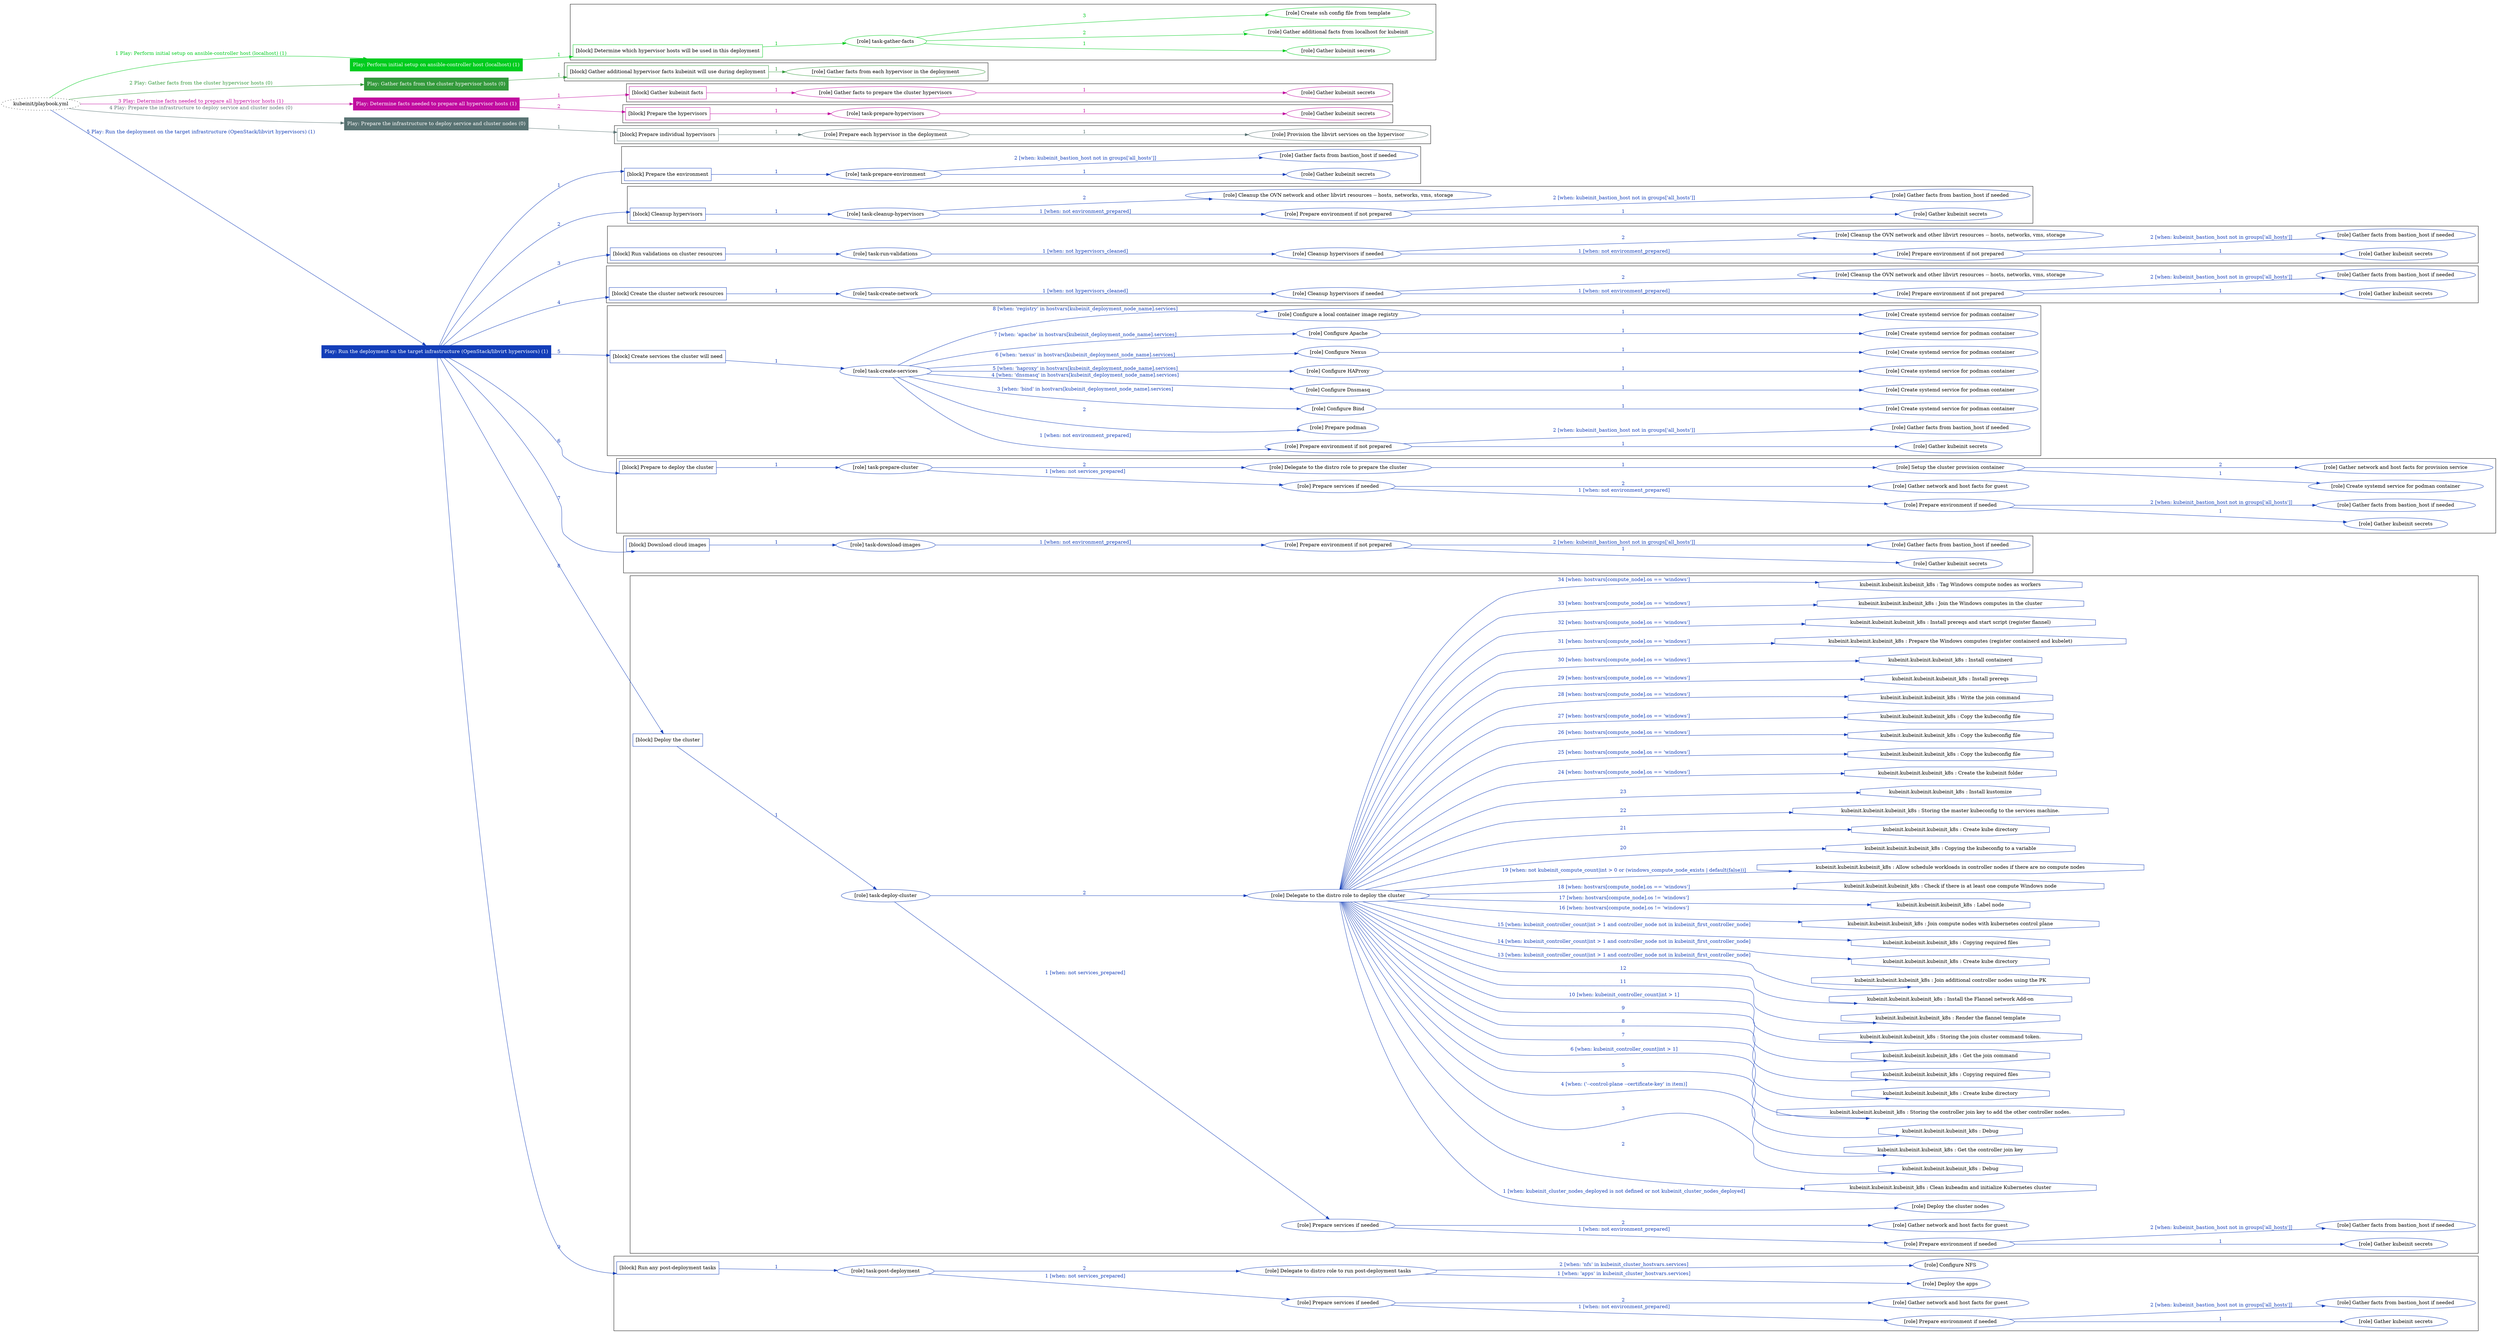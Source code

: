 digraph {
	graph [concentrate=true ordering=in rankdir=LR ratio=fill]
	edge [esep=5 sep=10]
	"kubeinit/playbook.yml" [URL="/home/runner/work/kubeinit/kubeinit/kubeinit/playbook.yml" id=playbook_73af780d style=dotted]
	"kubeinit/playbook.yml" -> play_9173fdd9 [label="1 Play: Perform initial setup on ansible-controller host (localhost) (1)" color="#00cc1e" fontcolor="#00cc1e" id=edge_play_9173fdd9 labeltooltip="1 Play: Perform initial setup on ansible-controller host (localhost) (1)" tooltip="1 Play: Perform initial setup on ansible-controller host (localhost) (1)"]
	subgraph "Play: Perform initial setup on ansible-controller host (localhost) (1)" {
		play_9173fdd9 [label="Play: Perform initial setup on ansible-controller host (localhost) (1)" URL="/home/runner/work/kubeinit/kubeinit/kubeinit/playbook.yml" color="#00cc1e" fontcolor="#ffffff" id=play_9173fdd9 shape=box style=filled tooltip=localhost]
		play_9173fdd9 -> block_3af7efd8 [label=1 color="#00cc1e" fontcolor="#00cc1e" id=edge_block_3af7efd8 labeltooltip=1 tooltip=1]
		subgraph cluster_block_3af7efd8 {
			block_3af7efd8 [label="[block] Determine which hypervisor hosts will be used in this deployment" URL="/home/runner/work/kubeinit/kubeinit/kubeinit/playbook.yml" color="#00cc1e" id=block_3af7efd8 labeltooltip="Determine which hypervisor hosts will be used in this deployment" shape=box tooltip="Determine which hypervisor hosts will be used in this deployment"]
			block_3af7efd8 -> role_fd89197e [label="1 " color="#00cc1e" fontcolor="#00cc1e" id=edge_role_fd89197e labeltooltip="1 " tooltip="1 "]
			subgraph "task-gather-facts" {
				role_fd89197e [label="[role] task-gather-facts" URL="/home/runner/work/kubeinit/kubeinit/kubeinit/playbook.yml" color="#00cc1e" id=role_fd89197e tooltip="task-gather-facts"]
				role_fd89197e -> role_3a166ee6 [label="1 " color="#00cc1e" fontcolor="#00cc1e" id=edge_role_3a166ee6 labeltooltip="1 " tooltip="1 "]
				subgraph "Gather kubeinit secrets" {
					role_3a166ee6 [label="[role] Gather kubeinit secrets" URL="/home/runner/.ansible/collections/ansible_collections/kubeinit/kubeinit/roles/kubeinit_prepare/tasks/build_hypervisors_group.yml" color="#00cc1e" id=role_3a166ee6 tooltip="Gather kubeinit secrets"]
				}
				role_fd89197e -> role_698a7927 [label="2 " color="#00cc1e" fontcolor="#00cc1e" id=edge_role_698a7927 labeltooltip="2 " tooltip="2 "]
				subgraph "Gather additional facts from localhost for kubeinit" {
					role_698a7927 [label="[role] Gather additional facts from localhost for kubeinit" URL="/home/runner/.ansible/collections/ansible_collections/kubeinit/kubeinit/roles/kubeinit_prepare/tasks/build_hypervisors_group.yml" color="#00cc1e" id=role_698a7927 tooltip="Gather additional facts from localhost for kubeinit"]
				}
				role_fd89197e -> role_9fd51025 [label="3 " color="#00cc1e" fontcolor="#00cc1e" id=edge_role_9fd51025 labeltooltip="3 " tooltip="3 "]
				subgraph "Create ssh config file from template" {
					role_9fd51025 [label="[role] Create ssh config file from template" URL="/home/runner/.ansible/collections/ansible_collections/kubeinit/kubeinit/roles/kubeinit_prepare/tasks/build_hypervisors_group.yml" color="#00cc1e" id=role_9fd51025 tooltip="Create ssh config file from template"]
				}
			}
		}
	}
	"kubeinit/playbook.yml" -> play_4c777ca1 [label="2 Play: Gather facts from the cluster hypervisor hosts (0)" color="#33993b" fontcolor="#33993b" id=edge_play_4c777ca1 labeltooltip="2 Play: Gather facts from the cluster hypervisor hosts (0)" tooltip="2 Play: Gather facts from the cluster hypervisor hosts (0)"]
	subgraph "Play: Gather facts from the cluster hypervisor hosts (0)" {
		play_4c777ca1 [label="Play: Gather facts from the cluster hypervisor hosts (0)" URL="/home/runner/work/kubeinit/kubeinit/kubeinit/playbook.yml" color="#33993b" fontcolor="#ffffff" id=play_4c777ca1 shape=box style=filled tooltip="Play: Gather facts from the cluster hypervisor hosts (0)"]
		play_4c777ca1 -> block_75c5b118 [label=1 color="#33993b" fontcolor="#33993b" id=edge_block_75c5b118 labeltooltip=1 tooltip=1]
		subgraph cluster_block_75c5b118 {
			block_75c5b118 [label="[block] Gather additional hypervisor facts kubeinit will use during deployment" URL="/home/runner/work/kubeinit/kubeinit/kubeinit/playbook.yml" color="#33993b" id=block_75c5b118 labeltooltip="Gather additional hypervisor facts kubeinit will use during deployment" shape=box tooltip="Gather additional hypervisor facts kubeinit will use during deployment"]
			block_75c5b118 -> role_5b4e9861 [label="1 " color="#33993b" fontcolor="#33993b" id=edge_role_5b4e9861 labeltooltip="1 " tooltip="1 "]
			subgraph "Gather facts from each hypervisor in the deployment" {
				role_5b4e9861 [label="[role] Gather facts from each hypervisor in the deployment" URL="/home/runner/work/kubeinit/kubeinit/kubeinit/playbook.yml" color="#33993b" id=role_5b4e9861 tooltip="Gather facts from each hypervisor in the deployment"]
			}
		}
	}
	"kubeinit/playbook.yml" -> play_b8f71215 [label="3 Play: Determine facts needed to prepare all hypervisor hosts (1)" color="#c10b9f" fontcolor="#c10b9f" id=edge_play_b8f71215 labeltooltip="3 Play: Determine facts needed to prepare all hypervisor hosts (1)" tooltip="3 Play: Determine facts needed to prepare all hypervisor hosts (1)"]
	subgraph "Play: Determine facts needed to prepare all hypervisor hosts (1)" {
		play_b8f71215 [label="Play: Determine facts needed to prepare all hypervisor hosts (1)" URL="/home/runner/work/kubeinit/kubeinit/kubeinit/playbook.yml" color="#c10b9f" fontcolor="#ffffff" id=play_b8f71215 shape=box style=filled tooltip=localhost]
		play_b8f71215 -> block_6fded270 [label=1 color="#c10b9f" fontcolor="#c10b9f" id=edge_block_6fded270 labeltooltip=1 tooltip=1]
		subgraph cluster_block_6fded270 {
			block_6fded270 [label="[block] Gather kubeinit facts" URL="/home/runner/work/kubeinit/kubeinit/kubeinit/playbook.yml" color="#c10b9f" id=block_6fded270 labeltooltip="Gather kubeinit facts" shape=box tooltip="Gather kubeinit facts"]
			block_6fded270 -> role_809a17c2 [label="1 " color="#c10b9f" fontcolor="#c10b9f" id=edge_role_809a17c2 labeltooltip="1 " tooltip="1 "]
			subgraph "Gather facts to prepare the cluster hypervisors" {
				role_809a17c2 [label="[role] Gather facts to prepare the cluster hypervisors" URL="/home/runner/work/kubeinit/kubeinit/kubeinit/playbook.yml" color="#c10b9f" id=role_809a17c2 tooltip="Gather facts to prepare the cluster hypervisors"]
				role_809a17c2 -> role_5c593a55 [label="1 " color="#c10b9f" fontcolor="#c10b9f" id=edge_role_5c593a55 labeltooltip="1 " tooltip="1 "]
				subgraph "Gather kubeinit secrets" {
					role_5c593a55 [label="[role] Gather kubeinit secrets" URL="/home/runner/.ansible/collections/ansible_collections/kubeinit/kubeinit/roles/kubeinit_prepare/tasks/gather_kubeinit_facts.yml" color="#c10b9f" id=role_5c593a55 tooltip="Gather kubeinit secrets"]
				}
			}
		}
		play_b8f71215 -> block_36a763a0 [label=2 color="#c10b9f" fontcolor="#c10b9f" id=edge_block_36a763a0 labeltooltip=2 tooltip=2]
		subgraph cluster_block_36a763a0 {
			block_36a763a0 [label="[block] Prepare the hypervisors" URL="/home/runner/work/kubeinit/kubeinit/kubeinit/playbook.yml" color="#c10b9f" id=block_36a763a0 labeltooltip="Prepare the hypervisors" shape=box tooltip="Prepare the hypervisors"]
			block_36a763a0 -> role_7ea01b04 [label="1 " color="#c10b9f" fontcolor="#c10b9f" id=edge_role_7ea01b04 labeltooltip="1 " tooltip="1 "]
			subgraph "task-prepare-hypervisors" {
				role_7ea01b04 [label="[role] task-prepare-hypervisors" URL="/home/runner/work/kubeinit/kubeinit/kubeinit/playbook.yml" color="#c10b9f" id=role_7ea01b04 tooltip="task-prepare-hypervisors"]
				role_7ea01b04 -> role_eeac0a55 [label="1 " color="#c10b9f" fontcolor="#c10b9f" id=edge_role_eeac0a55 labeltooltip="1 " tooltip="1 "]
				subgraph "Gather kubeinit secrets" {
					role_eeac0a55 [label="[role] Gather kubeinit secrets" URL="/home/runner/.ansible/collections/ansible_collections/kubeinit/kubeinit/roles/kubeinit_prepare/tasks/gather_kubeinit_facts.yml" color="#c10b9f" id=role_eeac0a55 tooltip="Gather kubeinit secrets"]
				}
			}
		}
	}
	"kubeinit/playbook.yml" -> play_07b32493 [label="4 Play: Prepare the infrastructure to deploy service and cluster nodes (0)" color="#597373" fontcolor="#597373" id=edge_play_07b32493 labeltooltip="4 Play: Prepare the infrastructure to deploy service and cluster nodes (0)" tooltip="4 Play: Prepare the infrastructure to deploy service and cluster nodes (0)"]
	subgraph "Play: Prepare the infrastructure to deploy service and cluster nodes (0)" {
		play_07b32493 [label="Play: Prepare the infrastructure to deploy service and cluster nodes (0)" URL="/home/runner/work/kubeinit/kubeinit/kubeinit/playbook.yml" color="#597373" fontcolor="#ffffff" id=play_07b32493 shape=box style=filled tooltip="Play: Prepare the infrastructure to deploy service and cluster nodes (0)"]
		play_07b32493 -> block_8739313d [label=1 color="#597373" fontcolor="#597373" id=edge_block_8739313d labeltooltip=1 tooltip=1]
		subgraph cluster_block_8739313d {
			block_8739313d [label="[block] Prepare individual hypervisors" URL="/home/runner/work/kubeinit/kubeinit/kubeinit/playbook.yml" color="#597373" id=block_8739313d labeltooltip="Prepare individual hypervisors" shape=box tooltip="Prepare individual hypervisors"]
			block_8739313d -> role_df7ec56e [label="1 " color="#597373" fontcolor="#597373" id=edge_role_df7ec56e labeltooltip="1 " tooltip="1 "]
			subgraph "Prepare each hypervisor in the deployment" {
				role_df7ec56e [label="[role] Prepare each hypervisor in the deployment" URL="/home/runner/work/kubeinit/kubeinit/kubeinit/playbook.yml" color="#597373" id=role_df7ec56e tooltip="Prepare each hypervisor in the deployment"]
				role_df7ec56e -> role_0c977d44 [label="1 " color="#597373" fontcolor="#597373" id=edge_role_0c977d44 labeltooltip="1 " tooltip="1 "]
				subgraph "Provision the libvirt services on the hypervisor" {
					role_0c977d44 [label="[role] Provision the libvirt services on the hypervisor" URL="/home/runner/.ansible/collections/ansible_collections/kubeinit/kubeinit/roles/kubeinit_prepare/tasks/prepare_hypervisor.yml" color="#597373" id=role_0c977d44 tooltip="Provision the libvirt services on the hypervisor"]
				}
			}
		}
	}
	"kubeinit/playbook.yml" -> play_f0e07532 [label="5 Play: Run the deployment on the target infrastructure (OpenStack/libvirt hypervisors) (1)" color="#133eb9" fontcolor="#133eb9" id=edge_play_f0e07532 labeltooltip="5 Play: Run the deployment on the target infrastructure (OpenStack/libvirt hypervisors) (1)" tooltip="5 Play: Run the deployment on the target infrastructure (OpenStack/libvirt hypervisors) (1)"]
	subgraph "Play: Run the deployment on the target infrastructure (OpenStack/libvirt hypervisors) (1)" {
		play_f0e07532 [label="Play: Run the deployment on the target infrastructure (OpenStack/libvirt hypervisors) (1)" URL="/home/runner/work/kubeinit/kubeinit/kubeinit/playbook.yml" color="#133eb9" fontcolor="#ffffff" id=play_f0e07532 shape=box style=filled tooltip=localhost]
		play_f0e07532 -> block_299e2637 [label=1 color="#133eb9" fontcolor="#133eb9" id=edge_block_299e2637 labeltooltip=1 tooltip=1]
		subgraph cluster_block_299e2637 {
			block_299e2637 [label="[block] Prepare the environment" URL="/home/runner/work/kubeinit/kubeinit/kubeinit/playbook.yml" color="#133eb9" id=block_299e2637 labeltooltip="Prepare the environment" shape=box tooltip="Prepare the environment"]
			block_299e2637 -> role_d9408f37 [label="1 " color="#133eb9" fontcolor="#133eb9" id=edge_role_d9408f37 labeltooltip="1 " tooltip="1 "]
			subgraph "task-prepare-environment" {
				role_d9408f37 [label="[role] task-prepare-environment" URL="/home/runner/work/kubeinit/kubeinit/kubeinit/playbook.yml" color="#133eb9" id=role_d9408f37 tooltip="task-prepare-environment"]
				role_d9408f37 -> role_42d0cc67 [label="1 " color="#133eb9" fontcolor="#133eb9" id=edge_role_42d0cc67 labeltooltip="1 " tooltip="1 "]
				subgraph "Gather kubeinit secrets" {
					role_42d0cc67 [label="[role] Gather kubeinit secrets" URL="/home/runner/.ansible/collections/ansible_collections/kubeinit/kubeinit/roles/kubeinit_prepare/tasks/gather_kubeinit_facts.yml" color="#133eb9" id=role_42d0cc67 tooltip="Gather kubeinit secrets"]
				}
				role_d9408f37 -> role_3c896556 [label="2 [when: kubeinit_bastion_host not in groups['all_hosts']]" color="#133eb9" fontcolor="#133eb9" id=edge_role_3c896556 labeltooltip="2 [when: kubeinit_bastion_host not in groups['all_hosts']]" tooltip="2 [when: kubeinit_bastion_host not in groups['all_hosts']]"]
				subgraph "Gather facts from bastion_host if needed" {
					role_3c896556 [label="[role] Gather facts from bastion_host if needed" URL="/home/runner/.ansible/collections/ansible_collections/kubeinit/kubeinit/roles/kubeinit_prepare/tasks/main.yml" color="#133eb9" id=role_3c896556 tooltip="Gather facts from bastion_host if needed"]
				}
			}
		}
		play_f0e07532 -> block_12c781c5 [label=2 color="#133eb9" fontcolor="#133eb9" id=edge_block_12c781c5 labeltooltip=2 tooltip=2]
		subgraph cluster_block_12c781c5 {
			block_12c781c5 [label="[block] Cleanup hypervisors" URL="/home/runner/work/kubeinit/kubeinit/kubeinit/playbook.yml" color="#133eb9" id=block_12c781c5 labeltooltip="Cleanup hypervisors" shape=box tooltip="Cleanup hypervisors"]
			block_12c781c5 -> role_987a7651 [label="1 " color="#133eb9" fontcolor="#133eb9" id=edge_role_987a7651 labeltooltip="1 " tooltip="1 "]
			subgraph "task-cleanup-hypervisors" {
				role_987a7651 [label="[role] task-cleanup-hypervisors" URL="/home/runner/work/kubeinit/kubeinit/kubeinit/playbook.yml" color="#133eb9" id=role_987a7651 tooltip="task-cleanup-hypervisors"]
				role_987a7651 -> role_947f3df3 [label="1 [when: not environment_prepared]" color="#133eb9" fontcolor="#133eb9" id=edge_role_947f3df3 labeltooltip="1 [when: not environment_prepared]" tooltip="1 [when: not environment_prepared]"]
				subgraph "Prepare environment if not prepared" {
					role_947f3df3 [label="[role] Prepare environment if not prepared" URL="/home/runner/.ansible/collections/ansible_collections/kubeinit/kubeinit/roles/kubeinit_libvirt/tasks/cleanup_hypervisors.yml" color="#133eb9" id=role_947f3df3 tooltip="Prepare environment if not prepared"]
					role_947f3df3 -> role_efb96dc1 [label="1 " color="#133eb9" fontcolor="#133eb9" id=edge_role_efb96dc1 labeltooltip="1 " tooltip="1 "]
					subgraph "Gather kubeinit secrets" {
						role_efb96dc1 [label="[role] Gather kubeinit secrets" URL="/home/runner/.ansible/collections/ansible_collections/kubeinit/kubeinit/roles/kubeinit_prepare/tasks/gather_kubeinit_facts.yml" color="#133eb9" id=role_efb96dc1 tooltip="Gather kubeinit secrets"]
					}
					role_947f3df3 -> role_a43c3ac9 [label="2 [when: kubeinit_bastion_host not in groups['all_hosts']]" color="#133eb9" fontcolor="#133eb9" id=edge_role_a43c3ac9 labeltooltip="2 [when: kubeinit_bastion_host not in groups['all_hosts']]" tooltip="2 [when: kubeinit_bastion_host not in groups['all_hosts']]"]
					subgraph "Gather facts from bastion_host if needed" {
						role_a43c3ac9 [label="[role] Gather facts from bastion_host if needed" URL="/home/runner/.ansible/collections/ansible_collections/kubeinit/kubeinit/roles/kubeinit_prepare/tasks/main.yml" color="#133eb9" id=role_a43c3ac9 tooltip="Gather facts from bastion_host if needed"]
					}
				}
				role_987a7651 -> role_346bd723 [label="2 " color="#133eb9" fontcolor="#133eb9" id=edge_role_346bd723 labeltooltip="2 " tooltip="2 "]
				subgraph "Cleanup the OVN network and other libvirt resources -- hosts, networks, vms, storage" {
					role_346bd723 [label="[role] Cleanup the OVN network and other libvirt resources -- hosts, networks, vms, storage" URL="/home/runner/.ansible/collections/ansible_collections/kubeinit/kubeinit/roles/kubeinit_libvirt/tasks/cleanup_hypervisors.yml" color="#133eb9" id=role_346bd723 tooltip="Cleanup the OVN network and other libvirt resources -- hosts, networks, vms, storage"]
				}
			}
		}
		play_f0e07532 -> block_cf60f668 [label=3 color="#133eb9" fontcolor="#133eb9" id=edge_block_cf60f668 labeltooltip=3 tooltip=3]
		subgraph cluster_block_cf60f668 {
			block_cf60f668 [label="[block] Run validations on cluster resources" URL="/home/runner/work/kubeinit/kubeinit/kubeinit/playbook.yml" color="#133eb9" id=block_cf60f668 labeltooltip="Run validations on cluster resources" shape=box tooltip="Run validations on cluster resources"]
			block_cf60f668 -> role_ec3216a1 [label="1 " color="#133eb9" fontcolor="#133eb9" id=edge_role_ec3216a1 labeltooltip="1 " tooltip="1 "]
			subgraph "task-run-validations" {
				role_ec3216a1 [label="[role] task-run-validations" URL="/home/runner/work/kubeinit/kubeinit/kubeinit/playbook.yml" color="#133eb9" id=role_ec3216a1 tooltip="task-run-validations"]
				role_ec3216a1 -> role_5aa9d937 [label="1 [when: not hypervisors_cleaned]" color="#133eb9" fontcolor="#133eb9" id=edge_role_5aa9d937 labeltooltip="1 [when: not hypervisors_cleaned]" tooltip="1 [when: not hypervisors_cleaned]"]
				subgraph "Cleanup hypervisors if needed" {
					role_5aa9d937 [label="[role] Cleanup hypervisors if needed" URL="/home/runner/.ansible/collections/ansible_collections/kubeinit/kubeinit/roles/kubeinit_validations/tasks/main.yml" color="#133eb9" id=role_5aa9d937 tooltip="Cleanup hypervisors if needed"]
					role_5aa9d937 -> role_ef9144e3 [label="1 [when: not environment_prepared]" color="#133eb9" fontcolor="#133eb9" id=edge_role_ef9144e3 labeltooltip="1 [when: not environment_prepared]" tooltip="1 [when: not environment_prepared]"]
					subgraph "Prepare environment if not prepared" {
						role_ef9144e3 [label="[role] Prepare environment if not prepared" URL="/home/runner/.ansible/collections/ansible_collections/kubeinit/kubeinit/roles/kubeinit_libvirt/tasks/cleanup_hypervisors.yml" color="#133eb9" id=role_ef9144e3 tooltip="Prepare environment if not prepared"]
						role_ef9144e3 -> role_d9f8ff02 [label="1 " color="#133eb9" fontcolor="#133eb9" id=edge_role_d9f8ff02 labeltooltip="1 " tooltip="1 "]
						subgraph "Gather kubeinit secrets" {
							role_d9f8ff02 [label="[role] Gather kubeinit secrets" URL="/home/runner/.ansible/collections/ansible_collections/kubeinit/kubeinit/roles/kubeinit_prepare/tasks/gather_kubeinit_facts.yml" color="#133eb9" id=role_d9f8ff02 tooltip="Gather kubeinit secrets"]
						}
						role_ef9144e3 -> role_8587c7a8 [label="2 [when: kubeinit_bastion_host not in groups['all_hosts']]" color="#133eb9" fontcolor="#133eb9" id=edge_role_8587c7a8 labeltooltip="2 [when: kubeinit_bastion_host not in groups['all_hosts']]" tooltip="2 [when: kubeinit_bastion_host not in groups['all_hosts']]"]
						subgraph "Gather facts from bastion_host if needed" {
							role_8587c7a8 [label="[role] Gather facts from bastion_host if needed" URL="/home/runner/.ansible/collections/ansible_collections/kubeinit/kubeinit/roles/kubeinit_prepare/tasks/main.yml" color="#133eb9" id=role_8587c7a8 tooltip="Gather facts from bastion_host if needed"]
						}
					}
					role_5aa9d937 -> role_510c650d [label="2 " color="#133eb9" fontcolor="#133eb9" id=edge_role_510c650d labeltooltip="2 " tooltip="2 "]
					subgraph "Cleanup the OVN network and other libvirt resources -- hosts, networks, vms, storage" {
						role_510c650d [label="[role] Cleanup the OVN network and other libvirt resources -- hosts, networks, vms, storage" URL="/home/runner/.ansible/collections/ansible_collections/kubeinit/kubeinit/roles/kubeinit_libvirt/tasks/cleanup_hypervisors.yml" color="#133eb9" id=role_510c650d tooltip="Cleanup the OVN network and other libvirt resources -- hosts, networks, vms, storage"]
					}
				}
			}
		}
		play_f0e07532 -> block_5f8e192c [label=4 color="#133eb9" fontcolor="#133eb9" id=edge_block_5f8e192c labeltooltip=4 tooltip=4]
		subgraph cluster_block_5f8e192c {
			block_5f8e192c [label="[block] Create the cluster network resources" URL="/home/runner/work/kubeinit/kubeinit/kubeinit/playbook.yml" color="#133eb9" id=block_5f8e192c labeltooltip="Create the cluster network resources" shape=box tooltip="Create the cluster network resources"]
			block_5f8e192c -> role_677fcccc [label="1 " color="#133eb9" fontcolor="#133eb9" id=edge_role_677fcccc labeltooltip="1 " tooltip="1 "]
			subgraph "task-create-network" {
				role_677fcccc [label="[role] task-create-network" URL="/home/runner/work/kubeinit/kubeinit/kubeinit/playbook.yml" color="#133eb9" id=role_677fcccc tooltip="task-create-network"]
				role_677fcccc -> role_8a1ef592 [label="1 [when: not hypervisors_cleaned]" color="#133eb9" fontcolor="#133eb9" id=edge_role_8a1ef592 labeltooltip="1 [when: not hypervisors_cleaned]" tooltip="1 [when: not hypervisors_cleaned]"]
				subgraph "Cleanup hypervisors if needed" {
					role_8a1ef592 [label="[role] Cleanup hypervisors if needed" URL="/home/runner/.ansible/collections/ansible_collections/kubeinit/kubeinit/roles/kubeinit_libvirt/tasks/create_network.yml" color="#133eb9" id=role_8a1ef592 tooltip="Cleanup hypervisors if needed"]
					role_8a1ef592 -> role_ac6cd105 [label="1 [when: not environment_prepared]" color="#133eb9" fontcolor="#133eb9" id=edge_role_ac6cd105 labeltooltip="1 [when: not environment_prepared]" tooltip="1 [when: not environment_prepared]"]
					subgraph "Prepare environment if not prepared" {
						role_ac6cd105 [label="[role] Prepare environment if not prepared" URL="/home/runner/.ansible/collections/ansible_collections/kubeinit/kubeinit/roles/kubeinit_libvirt/tasks/cleanup_hypervisors.yml" color="#133eb9" id=role_ac6cd105 tooltip="Prepare environment if not prepared"]
						role_ac6cd105 -> role_b6708ba9 [label="1 " color="#133eb9" fontcolor="#133eb9" id=edge_role_b6708ba9 labeltooltip="1 " tooltip="1 "]
						subgraph "Gather kubeinit secrets" {
							role_b6708ba9 [label="[role] Gather kubeinit secrets" URL="/home/runner/.ansible/collections/ansible_collections/kubeinit/kubeinit/roles/kubeinit_prepare/tasks/gather_kubeinit_facts.yml" color="#133eb9" id=role_b6708ba9 tooltip="Gather kubeinit secrets"]
						}
						role_ac6cd105 -> role_882a2cd1 [label="2 [when: kubeinit_bastion_host not in groups['all_hosts']]" color="#133eb9" fontcolor="#133eb9" id=edge_role_882a2cd1 labeltooltip="2 [when: kubeinit_bastion_host not in groups['all_hosts']]" tooltip="2 [when: kubeinit_bastion_host not in groups['all_hosts']]"]
						subgraph "Gather facts from bastion_host if needed" {
							role_882a2cd1 [label="[role] Gather facts from bastion_host if needed" URL="/home/runner/.ansible/collections/ansible_collections/kubeinit/kubeinit/roles/kubeinit_prepare/tasks/main.yml" color="#133eb9" id=role_882a2cd1 tooltip="Gather facts from bastion_host if needed"]
						}
					}
					role_8a1ef592 -> role_6a68b4e3 [label="2 " color="#133eb9" fontcolor="#133eb9" id=edge_role_6a68b4e3 labeltooltip="2 " tooltip="2 "]
					subgraph "Cleanup the OVN network and other libvirt resources -- hosts, networks, vms, storage" {
						role_6a68b4e3 [label="[role] Cleanup the OVN network and other libvirt resources -- hosts, networks, vms, storage" URL="/home/runner/.ansible/collections/ansible_collections/kubeinit/kubeinit/roles/kubeinit_libvirt/tasks/cleanup_hypervisors.yml" color="#133eb9" id=role_6a68b4e3 tooltip="Cleanup the OVN network and other libvirt resources -- hosts, networks, vms, storage"]
					}
				}
			}
		}
		play_f0e07532 -> block_d3236dee [label=5 color="#133eb9" fontcolor="#133eb9" id=edge_block_d3236dee labeltooltip=5 tooltip=5]
		subgraph cluster_block_d3236dee {
			block_d3236dee [label="[block] Create services the cluster will need" URL="/home/runner/work/kubeinit/kubeinit/kubeinit/playbook.yml" color="#133eb9" id=block_d3236dee labeltooltip="Create services the cluster will need" shape=box tooltip="Create services the cluster will need"]
			block_d3236dee -> role_d6b8155c [label="1 " color="#133eb9" fontcolor="#133eb9" id=edge_role_d6b8155c labeltooltip="1 " tooltip="1 "]
			subgraph "task-create-services" {
				role_d6b8155c [label="[role] task-create-services" URL="/home/runner/work/kubeinit/kubeinit/kubeinit/playbook.yml" color="#133eb9" id=role_d6b8155c tooltip="task-create-services"]
				role_d6b8155c -> role_95af9c56 [label="1 [when: not environment_prepared]" color="#133eb9" fontcolor="#133eb9" id=edge_role_95af9c56 labeltooltip="1 [when: not environment_prepared]" tooltip="1 [when: not environment_prepared]"]
				subgraph "Prepare environment if not prepared" {
					role_95af9c56 [label="[role] Prepare environment if not prepared" URL="/home/runner/.ansible/collections/ansible_collections/kubeinit/kubeinit/roles/kubeinit_services/tasks/main.yml" color="#133eb9" id=role_95af9c56 tooltip="Prepare environment if not prepared"]
					role_95af9c56 -> role_26d1338a [label="1 " color="#133eb9" fontcolor="#133eb9" id=edge_role_26d1338a labeltooltip="1 " tooltip="1 "]
					subgraph "Gather kubeinit secrets" {
						role_26d1338a [label="[role] Gather kubeinit secrets" URL="/home/runner/.ansible/collections/ansible_collections/kubeinit/kubeinit/roles/kubeinit_prepare/tasks/gather_kubeinit_facts.yml" color="#133eb9" id=role_26d1338a tooltip="Gather kubeinit secrets"]
					}
					role_95af9c56 -> role_390a721c [label="2 [when: kubeinit_bastion_host not in groups['all_hosts']]" color="#133eb9" fontcolor="#133eb9" id=edge_role_390a721c labeltooltip="2 [when: kubeinit_bastion_host not in groups['all_hosts']]" tooltip="2 [when: kubeinit_bastion_host not in groups['all_hosts']]"]
					subgraph "Gather facts from bastion_host if needed" {
						role_390a721c [label="[role] Gather facts from bastion_host if needed" URL="/home/runner/.ansible/collections/ansible_collections/kubeinit/kubeinit/roles/kubeinit_prepare/tasks/main.yml" color="#133eb9" id=role_390a721c tooltip="Gather facts from bastion_host if needed"]
					}
				}
				role_d6b8155c -> role_82c0a4f2 [label="2 " color="#133eb9" fontcolor="#133eb9" id=edge_role_82c0a4f2 labeltooltip="2 " tooltip="2 "]
				subgraph "Prepare podman" {
					role_82c0a4f2 [label="[role] Prepare podman" URL="/home/runner/.ansible/collections/ansible_collections/kubeinit/kubeinit/roles/kubeinit_services/tasks/00_create_service_pod.yml" color="#133eb9" id=role_82c0a4f2 tooltip="Prepare podman"]
				}
				role_d6b8155c -> role_460dbe3e [label="3 [when: 'bind' in hostvars[kubeinit_deployment_node_name].services]" color="#133eb9" fontcolor="#133eb9" id=edge_role_460dbe3e labeltooltip="3 [when: 'bind' in hostvars[kubeinit_deployment_node_name].services]" tooltip="3 [when: 'bind' in hostvars[kubeinit_deployment_node_name].services]"]
				subgraph "Configure Bind" {
					role_460dbe3e [label="[role] Configure Bind" URL="/home/runner/.ansible/collections/ansible_collections/kubeinit/kubeinit/roles/kubeinit_services/tasks/start_services_containers.yml" color="#133eb9" id=role_460dbe3e tooltip="Configure Bind"]
					role_460dbe3e -> role_bbe487c5 [label="1 " color="#133eb9" fontcolor="#133eb9" id=edge_role_bbe487c5 labeltooltip="1 " tooltip="1 "]
					subgraph "Create systemd service for podman container" {
						role_bbe487c5 [label="[role] Create systemd service for podman container" URL="/home/runner/.ansible/collections/ansible_collections/kubeinit/kubeinit/roles/kubeinit_bind/tasks/main.yml" color="#133eb9" id=role_bbe487c5 tooltip="Create systemd service for podman container"]
					}
				}
				role_d6b8155c -> role_fcd5e799 [label="4 [when: 'dnsmasq' in hostvars[kubeinit_deployment_node_name].services]" color="#133eb9" fontcolor="#133eb9" id=edge_role_fcd5e799 labeltooltip="4 [when: 'dnsmasq' in hostvars[kubeinit_deployment_node_name].services]" tooltip="4 [when: 'dnsmasq' in hostvars[kubeinit_deployment_node_name].services]"]
				subgraph "Configure Dnsmasq" {
					role_fcd5e799 [label="[role] Configure Dnsmasq" URL="/home/runner/.ansible/collections/ansible_collections/kubeinit/kubeinit/roles/kubeinit_services/tasks/start_services_containers.yml" color="#133eb9" id=role_fcd5e799 tooltip="Configure Dnsmasq"]
					role_fcd5e799 -> role_a2bc0a1c [label="1 " color="#133eb9" fontcolor="#133eb9" id=edge_role_a2bc0a1c labeltooltip="1 " tooltip="1 "]
					subgraph "Create systemd service for podman container" {
						role_a2bc0a1c [label="[role] Create systemd service for podman container" URL="/home/runner/.ansible/collections/ansible_collections/kubeinit/kubeinit/roles/kubeinit_dnsmasq/tasks/main.yml" color="#133eb9" id=role_a2bc0a1c tooltip="Create systemd service for podman container"]
					}
				}
				role_d6b8155c -> role_1033b652 [label="5 [when: 'haproxy' in hostvars[kubeinit_deployment_node_name].services]" color="#133eb9" fontcolor="#133eb9" id=edge_role_1033b652 labeltooltip="5 [when: 'haproxy' in hostvars[kubeinit_deployment_node_name].services]" tooltip="5 [when: 'haproxy' in hostvars[kubeinit_deployment_node_name].services]"]
				subgraph "Configure HAProxy" {
					role_1033b652 [label="[role] Configure HAProxy" URL="/home/runner/.ansible/collections/ansible_collections/kubeinit/kubeinit/roles/kubeinit_services/tasks/start_services_containers.yml" color="#133eb9" id=role_1033b652 tooltip="Configure HAProxy"]
					role_1033b652 -> role_6c15211b [label="1 " color="#133eb9" fontcolor="#133eb9" id=edge_role_6c15211b labeltooltip="1 " tooltip="1 "]
					subgraph "Create systemd service for podman container" {
						role_6c15211b [label="[role] Create systemd service for podman container" URL="/home/runner/.ansible/collections/ansible_collections/kubeinit/kubeinit/roles/kubeinit_haproxy/tasks/main.yml" color="#133eb9" id=role_6c15211b tooltip="Create systemd service for podman container"]
					}
				}
				role_d6b8155c -> role_aaff9b39 [label="6 [when: 'nexus' in hostvars[kubeinit_deployment_node_name].services]" color="#133eb9" fontcolor="#133eb9" id=edge_role_aaff9b39 labeltooltip="6 [when: 'nexus' in hostvars[kubeinit_deployment_node_name].services]" tooltip="6 [when: 'nexus' in hostvars[kubeinit_deployment_node_name].services]"]
				subgraph "Configure Nexus" {
					role_aaff9b39 [label="[role] Configure Nexus" URL="/home/runner/.ansible/collections/ansible_collections/kubeinit/kubeinit/roles/kubeinit_services/tasks/start_services_containers.yml" color="#133eb9" id=role_aaff9b39 tooltip="Configure Nexus"]
					role_aaff9b39 -> role_71063a9d [label="1 " color="#133eb9" fontcolor="#133eb9" id=edge_role_71063a9d labeltooltip="1 " tooltip="1 "]
					subgraph "Create systemd service for podman container" {
						role_71063a9d [label="[role] Create systemd service for podman container" URL="/home/runner/.ansible/collections/ansible_collections/kubeinit/kubeinit/roles/kubeinit_nexus/tasks/main.yml" color="#133eb9" id=role_71063a9d tooltip="Create systemd service for podman container"]
					}
				}
				role_d6b8155c -> role_b8c29944 [label="7 [when: 'apache' in hostvars[kubeinit_deployment_node_name].services]" color="#133eb9" fontcolor="#133eb9" id=edge_role_b8c29944 labeltooltip="7 [when: 'apache' in hostvars[kubeinit_deployment_node_name].services]" tooltip="7 [when: 'apache' in hostvars[kubeinit_deployment_node_name].services]"]
				subgraph "Configure Apache" {
					role_b8c29944 [label="[role] Configure Apache" URL="/home/runner/.ansible/collections/ansible_collections/kubeinit/kubeinit/roles/kubeinit_services/tasks/start_services_containers.yml" color="#133eb9" id=role_b8c29944 tooltip="Configure Apache"]
					role_b8c29944 -> role_f0e59e79 [label="1 " color="#133eb9" fontcolor="#133eb9" id=edge_role_f0e59e79 labeltooltip="1 " tooltip="1 "]
					subgraph "Create systemd service for podman container" {
						role_f0e59e79 [label="[role] Create systemd service for podman container" URL="/home/runner/.ansible/collections/ansible_collections/kubeinit/kubeinit/roles/kubeinit_apache/tasks/main.yml" color="#133eb9" id=role_f0e59e79 tooltip="Create systemd service for podman container"]
					}
				}
				role_d6b8155c -> role_67da2f3b [label="8 [when: 'registry' in hostvars[kubeinit_deployment_node_name].services]" color="#133eb9" fontcolor="#133eb9" id=edge_role_67da2f3b labeltooltip="8 [when: 'registry' in hostvars[kubeinit_deployment_node_name].services]" tooltip="8 [when: 'registry' in hostvars[kubeinit_deployment_node_name].services]"]
				subgraph "Configure a local container image registry" {
					role_67da2f3b [label="[role] Configure a local container image registry" URL="/home/runner/.ansible/collections/ansible_collections/kubeinit/kubeinit/roles/kubeinit_services/tasks/start_services_containers.yml" color="#133eb9" id=role_67da2f3b tooltip="Configure a local container image registry"]
					role_67da2f3b -> role_474411f1 [label="1 " color="#133eb9" fontcolor="#133eb9" id=edge_role_474411f1 labeltooltip="1 " tooltip="1 "]
					subgraph "Create systemd service for podman container" {
						role_474411f1 [label="[role] Create systemd service for podman container" URL="/home/runner/.ansible/collections/ansible_collections/kubeinit/kubeinit/roles/kubeinit_registry/tasks/main.yml" color="#133eb9" id=role_474411f1 tooltip="Create systemd service for podman container"]
					}
				}
			}
		}
		play_f0e07532 -> block_320a4fe0 [label=6 color="#133eb9" fontcolor="#133eb9" id=edge_block_320a4fe0 labeltooltip=6 tooltip=6]
		subgraph cluster_block_320a4fe0 {
			block_320a4fe0 [label="[block] Prepare to deploy the cluster" URL="/home/runner/work/kubeinit/kubeinit/kubeinit/playbook.yml" color="#133eb9" id=block_320a4fe0 labeltooltip="Prepare to deploy the cluster" shape=box tooltip="Prepare to deploy the cluster"]
			block_320a4fe0 -> role_d90cde2a [label="1 " color="#133eb9" fontcolor="#133eb9" id=edge_role_d90cde2a labeltooltip="1 " tooltip="1 "]
			subgraph "task-prepare-cluster" {
				role_d90cde2a [label="[role] task-prepare-cluster" URL="/home/runner/work/kubeinit/kubeinit/kubeinit/playbook.yml" color="#133eb9" id=role_d90cde2a tooltip="task-prepare-cluster"]
				role_d90cde2a -> role_be01c58d [label="1 [when: not services_prepared]" color="#133eb9" fontcolor="#133eb9" id=edge_role_be01c58d labeltooltip="1 [when: not services_prepared]" tooltip="1 [when: not services_prepared]"]
				subgraph "Prepare services if needed" {
					role_be01c58d [label="[role] Prepare services if needed" URL="/home/runner/.ansible/collections/ansible_collections/kubeinit/kubeinit/roles/kubeinit_prepare/tasks/prepare_cluster.yml" color="#133eb9" id=role_be01c58d tooltip="Prepare services if needed"]
					role_be01c58d -> role_dda8b04d [label="1 [when: not environment_prepared]" color="#133eb9" fontcolor="#133eb9" id=edge_role_dda8b04d labeltooltip="1 [when: not environment_prepared]" tooltip="1 [when: not environment_prepared]"]
					subgraph "Prepare environment if needed" {
						role_dda8b04d [label="[role] Prepare environment if needed" URL="/home/runner/.ansible/collections/ansible_collections/kubeinit/kubeinit/roles/kubeinit_services/tasks/prepare_services.yml" color="#133eb9" id=role_dda8b04d tooltip="Prepare environment if needed"]
						role_dda8b04d -> role_57c0e8d2 [label="1 " color="#133eb9" fontcolor="#133eb9" id=edge_role_57c0e8d2 labeltooltip="1 " tooltip="1 "]
						subgraph "Gather kubeinit secrets" {
							role_57c0e8d2 [label="[role] Gather kubeinit secrets" URL="/home/runner/.ansible/collections/ansible_collections/kubeinit/kubeinit/roles/kubeinit_prepare/tasks/gather_kubeinit_facts.yml" color="#133eb9" id=role_57c0e8d2 tooltip="Gather kubeinit secrets"]
						}
						role_dda8b04d -> role_148bbd3e [label="2 [when: kubeinit_bastion_host not in groups['all_hosts']]" color="#133eb9" fontcolor="#133eb9" id=edge_role_148bbd3e labeltooltip="2 [when: kubeinit_bastion_host not in groups['all_hosts']]" tooltip="2 [when: kubeinit_bastion_host not in groups['all_hosts']]"]
						subgraph "Gather facts from bastion_host if needed" {
							role_148bbd3e [label="[role] Gather facts from bastion_host if needed" URL="/home/runner/.ansible/collections/ansible_collections/kubeinit/kubeinit/roles/kubeinit_prepare/tasks/main.yml" color="#133eb9" id=role_148bbd3e tooltip="Gather facts from bastion_host if needed"]
						}
					}
					role_be01c58d -> role_3d80096a [label="2 " color="#133eb9" fontcolor="#133eb9" id=edge_role_3d80096a labeltooltip="2 " tooltip="2 "]
					subgraph "Gather network and host facts for guest" {
						role_3d80096a [label="[role] Gather network and host facts for guest" URL="/home/runner/.ansible/collections/ansible_collections/kubeinit/kubeinit/roles/kubeinit_services/tasks/prepare_services.yml" color="#133eb9" id=role_3d80096a tooltip="Gather network and host facts for guest"]
					}
				}
				role_d90cde2a -> role_f7c7ac1f [label="2 " color="#133eb9" fontcolor="#133eb9" id=edge_role_f7c7ac1f labeltooltip="2 " tooltip="2 "]
				subgraph "Delegate to the distro role to prepare the cluster" {
					role_f7c7ac1f [label="[role] Delegate to the distro role to prepare the cluster" URL="/home/runner/.ansible/collections/ansible_collections/kubeinit/kubeinit/roles/kubeinit_prepare/tasks/prepare_cluster.yml" color="#133eb9" id=role_f7c7ac1f tooltip="Delegate to the distro role to prepare the cluster"]
					role_f7c7ac1f -> role_0da06e61 [label="1 " color="#133eb9" fontcolor="#133eb9" id=edge_role_0da06e61 labeltooltip="1 " tooltip="1 "]
					subgraph "Setup the cluster provision container" {
						role_0da06e61 [label="[role] Setup the cluster provision container" URL="/home/runner/.ansible/collections/ansible_collections/kubeinit/kubeinit/roles/kubeinit_k8s/tasks/prepare_cluster.yml" color="#133eb9" id=role_0da06e61 tooltip="Setup the cluster provision container"]
						role_0da06e61 -> role_1d776c59 [label="1 " color="#133eb9" fontcolor="#133eb9" id=edge_role_1d776c59 labeltooltip="1 " tooltip="1 "]
						subgraph "Create systemd service for podman container" {
							role_1d776c59 [label="[role] Create systemd service for podman container" URL="/home/runner/.ansible/collections/ansible_collections/kubeinit/kubeinit/roles/kubeinit_services/tasks/create_provision_container.yml" color="#133eb9" id=role_1d776c59 tooltip="Create systemd service for podman container"]
						}
						role_0da06e61 -> role_bf9f828a [label="2 " color="#133eb9" fontcolor="#133eb9" id=edge_role_bf9f828a labeltooltip="2 " tooltip="2 "]
						subgraph "Gather network and host facts for provision service" {
							role_bf9f828a [label="[role] Gather network and host facts for provision service" URL="/home/runner/.ansible/collections/ansible_collections/kubeinit/kubeinit/roles/kubeinit_services/tasks/create_provision_container.yml" color="#133eb9" id=role_bf9f828a tooltip="Gather network and host facts for provision service"]
						}
					}
				}
			}
		}
		play_f0e07532 -> block_7b20902d [label=7 color="#133eb9" fontcolor="#133eb9" id=edge_block_7b20902d labeltooltip=7 tooltip=7]
		subgraph cluster_block_7b20902d {
			block_7b20902d [label="[block] Download cloud images" URL="/home/runner/work/kubeinit/kubeinit/kubeinit/playbook.yml" color="#133eb9" id=block_7b20902d labeltooltip="Download cloud images" shape=box tooltip="Download cloud images"]
			block_7b20902d -> role_b29901e2 [label="1 " color="#133eb9" fontcolor="#133eb9" id=edge_role_b29901e2 labeltooltip="1 " tooltip="1 "]
			subgraph "task-download-images" {
				role_b29901e2 [label="[role] task-download-images" URL="/home/runner/work/kubeinit/kubeinit/kubeinit/playbook.yml" color="#133eb9" id=role_b29901e2 tooltip="task-download-images"]
				role_b29901e2 -> role_3072b2a4 [label="1 [when: not environment_prepared]" color="#133eb9" fontcolor="#133eb9" id=edge_role_3072b2a4 labeltooltip="1 [when: not environment_prepared]" tooltip="1 [when: not environment_prepared]"]
				subgraph "Prepare environment if not prepared" {
					role_3072b2a4 [label="[role] Prepare environment if not prepared" URL="/home/runner/.ansible/collections/ansible_collections/kubeinit/kubeinit/roles/kubeinit_libvirt/tasks/download_cloud_images.yml" color="#133eb9" id=role_3072b2a4 tooltip="Prepare environment if not prepared"]
					role_3072b2a4 -> role_5b0e792f [label="1 " color="#133eb9" fontcolor="#133eb9" id=edge_role_5b0e792f labeltooltip="1 " tooltip="1 "]
					subgraph "Gather kubeinit secrets" {
						role_5b0e792f [label="[role] Gather kubeinit secrets" URL="/home/runner/.ansible/collections/ansible_collections/kubeinit/kubeinit/roles/kubeinit_prepare/tasks/gather_kubeinit_facts.yml" color="#133eb9" id=role_5b0e792f tooltip="Gather kubeinit secrets"]
					}
					role_3072b2a4 -> role_f82bd723 [label="2 [when: kubeinit_bastion_host not in groups['all_hosts']]" color="#133eb9" fontcolor="#133eb9" id=edge_role_f82bd723 labeltooltip="2 [when: kubeinit_bastion_host not in groups['all_hosts']]" tooltip="2 [when: kubeinit_bastion_host not in groups['all_hosts']]"]
					subgraph "Gather facts from bastion_host if needed" {
						role_f82bd723 [label="[role] Gather facts from bastion_host if needed" URL="/home/runner/.ansible/collections/ansible_collections/kubeinit/kubeinit/roles/kubeinit_prepare/tasks/main.yml" color="#133eb9" id=role_f82bd723 tooltip="Gather facts from bastion_host if needed"]
					}
				}
			}
		}
		play_f0e07532 -> block_3cd237fc [label=8 color="#133eb9" fontcolor="#133eb9" id=edge_block_3cd237fc labeltooltip=8 tooltip=8]
		subgraph cluster_block_3cd237fc {
			block_3cd237fc [label="[block] Deploy the cluster" URL="/home/runner/work/kubeinit/kubeinit/kubeinit/playbook.yml" color="#133eb9" id=block_3cd237fc labeltooltip="Deploy the cluster" shape=box tooltip="Deploy the cluster"]
			block_3cd237fc -> role_5549c03f [label="1 " color="#133eb9" fontcolor="#133eb9" id=edge_role_5549c03f labeltooltip="1 " tooltip="1 "]
			subgraph "task-deploy-cluster" {
				role_5549c03f [label="[role] task-deploy-cluster" URL="/home/runner/work/kubeinit/kubeinit/kubeinit/playbook.yml" color="#133eb9" id=role_5549c03f tooltip="task-deploy-cluster"]
				role_5549c03f -> role_38ddd144 [label="1 [when: not services_prepared]" color="#133eb9" fontcolor="#133eb9" id=edge_role_38ddd144 labeltooltip="1 [when: not services_prepared]" tooltip="1 [when: not services_prepared]"]
				subgraph "Prepare services if needed" {
					role_38ddd144 [label="[role] Prepare services if needed" URL="/home/runner/.ansible/collections/ansible_collections/kubeinit/kubeinit/roles/kubeinit_prepare/tasks/deploy_cluster.yml" color="#133eb9" id=role_38ddd144 tooltip="Prepare services if needed"]
					role_38ddd144 -> role_efd9a621 [label="1 [when: not environment_prepared]" color="#133eb9" fontcolor="#133eb9" id=edge_role_efd9a621 labeltooltip="1 [when: not environment_prepared]" tooltip="1 [when: not environment_prepared]"]
					subgraph "Prepare environment if needed" {
						role_efd9a621 [label="[role] Prepare environment if needed" URL="/home/runner/.ansible/collections/ansible_collections/kubeinit/kubeinit/roles/kubeinit_services/tasks/prepare_services.yml" color="#133eb9" id=role_efd9a621 tooltip="Prepare environment if needed"]
						role_efd9a621 -> role_a92bd433 [label="1 " color="#133eb9" fontcolor="#133eb9" id=edge_role_a92bd433 labeltooltip="1 " tooltip="1 "]
						subgraph "Gather kubeinit secrets" {
							role_a92bd433 [label="[role] Gather kubeinit secrets" URL="/home/runner/.ansible/collections/ansible_collections/kubeinit/kubeinit/roles/kubeinit_prepare/tasks/gather_kubeinit_facts.yml" color="#133eb9" id=role_a92bd433 tooltip="Gather kubeinit secrets"]
						}
						role_efd9a621 -> role_9ee7214b [label="2 [when: kubeinit_bastion_host not in groups['all_hosts']]" color="#133eb9" fontcolor="#133eb9" id=edge_role_9ee7214b labeltooltip="2 [when: kubeinit_bastion_host not in groups['all_hosts']]" tooltip="2 [when: kubeinit_bastion_host not in groups['all_hosts']]"]
						subgraph "Gather facts from bastion_host if needed" {
							role_9ee7214b [label="[role] Gather facts from bastion_host if needed" URL="/home/runner/.ansible/collections/ansible_collections/kubeinit/kubeinit/roles/kubeinit_prepare/tasks/main.yml" color="#133eb9" id=role_9ee7214b tooltip="Gather facts from bastion_host if needed"]
						}
					}
					role_38ddd144 -> role_75b01a0d [label="2 " color="#133eb9" fontcolor="#133eb9" id=edge_role_75b01a0d labeltooltip="2 " tooltip="2 "]
					subgraph "Gather network and host facts for guest" {
						role_75b01a0d [label="[role] Gather network and host facts for guest" URL="/home/runner/.ansible/collections/ansible_collections/kubeinit/kubeinit/roles/kubeinit_services/tasks/prepare_services.yml" color="#133eb9" id=role_75b01a0d tooltip="Gather network and host facts for guest"]
					}
				}
				role_5549c03f -> role_6f512a44 [label="2 " color="#133eb9" fontcolor="#133eb9" id=edge_role_6f512a44 labeltooltip="2 " tooltip="2 "]
				subgraph "Delegate to the distro role to deploy the cluster" {
					role_6f512a44 [label="[role] Delegate to the distro role to deploy the cluster" URL="/home/runner/.ansible/collections/ansible_collections/kubeinit/kubeinit/roles/kubeinit_prepare/tasks/deploy_cluster.yml" color="#133eb9" id=role_6f512a44 tooltip="Delegate to the distro role to deploy the cluster"]
					role_6f512a44 -> role_549fa6bf [label="1 [when: kubeinit_cluster_nodes_deployed is not defined or not kubeinit_cluster_nodes_deployed]" color="#133eb9" fontcolor="#133eb9" id=edge_role_549fa6bf labeltooltip="1 [when: kubeinit_cluster_nodes_deployed is not defined or not kubeinit_cluster_nodes_deployed]" tooltip="1 [when: kubeinit_cluster_nodes_deployed is not defined or not kubeinit_cluster_nodes_deployed]"]
					subgraph "Deploy the cluster nodes" {
						role_549fa6bf [label="[role] Deploy the cluster nodes" URL="/home/runner/.ansible/collections/ansible_collections/kubeinit/kubeinit/roles/kubeinit_k8s/tasks/main.yml" color="#133eb9" id=role_549fa6bf tooltip="Deploy the cluster nodes"]
					}
					task_c36d3ecc [label="kubeinit.kubeinit.kubeinit_k8s : Clean kubeadm and initialize Kubernetes cluster" URL="/home/runner/.ansible/collections/ansible_collections/kubeinit/kubeinit/roles/kubeinit_k8s/tasks/main.yml" color="#133eb9" id=task_c36d3ecc shape=octagon tooltip="kubeinit.kubeinit.kubeinit_k8s : Clean kubeadm and initialize Kubernetes cluster"]
					role_6f512a44 -> task_c36d3ecc [label="2 " color="#133eb9" fontcolor="#133eb9" id=edge_task_c36d3ecc labeltooltip="2 " tooltip="2 "]
					task_cf338fcf [label="kubeinit.kubeinit.kubeinit_k8s : Debug" URL="/home/runner/.ansible/collections/ansible_collections/kubeinit/kubeinit/roles/kubeinit_k8s/tasks/main.yml" color="#133eb9" id=task_cf338fcf shape=octagon tooltip="kubeinit.kubeinit.kubeinit_k8s : Debug"]
					role_6f512a44 -> task_cf338fcf [label="3 " color="#133eb9" fontcolor="#133eb9" id=edge_task_cf338fcf labeltooltip="3 " tooltip="3 "]
					task_bce811a5 [label="kubeinit.kubeinit.kubeinit_k8s : Get the controller join key" URL="/home/runner/.ansible/collections/ansible_collections/kubeinit/kubeinit/roles/kubeinit_k8s/tasks/main.yml" color="#133eb9" id=task_bce811a5 shape=octagon tooltip="kubeinit.kubeinit.kubeinit_k8s : Get the controller join key"]
					role_6f512a44 -> task_bce811a5 [label="4 [when: ('--control-plane --certificate-key' in item)]" color="#133eb9" fontcolor="#133eb9" id=edge_task_bce811a5 labeltooltip="4 [when: ('--control-plane --certificate-key' in item)]" tooltip="4 [when: ('--control-plane --certificate-key' in item)]"]
					task_3ddaae46 [label="kubeinit.kubeinit.kubeinit_k8s : Debug" URL="/home/runner/.ansible/collections/ansible_collections/kubeinit/kubeinit/roles/kubeinit_k8s/tasks/main.yml" color="#133eb9" id=task_3ddaae46 shape=octagon tooltip="kubeinit.kubeinit.kubeinit_k8s : Debug"]
					role_6f512a44 -> task_3ddaae46 [label="5 " color="#133eb9" fontcolor="#133eb9" id=edge_task_3ddaae46 labeltooltip="5 " tooltip="5 "]
					task_e2c2b51a [label="kubeinit.kubeinit.kubeinit_k8s : Storing the controller join key to add the other controller nodes." URL="/home/runner/.ansible/collections/ansible_collections/kubeinit/kubeinit/roles/kubeinit_k8s/tasks/main.yml" color="#133eb9" id=task_e2c2b51a shape=octagon tooltip="kubeinit.kubeinit.kubeinit_k8s : Storing the controller join key to add the other controller nodes."]
					role_6f512a44 -> task_e2c2b51a [label="6 [when: kubeinit_controller_count|int > 1]" color="#133eb9" fontcolor="#133eb9" id=edge_task_e2c2b51a labeltooltip="6 [when: kubeinit_controller_count|int > 1]" tooltip="6 [when: kubeinit_controller_count|int > 1]"]
					task_0fddaa8e [label="kubeinit.kubeinit.kubeinit_k8s : Create kube directory" URL="/home/runner/.ansible/collections/ansible_collections/kubeinit/kubeinit/roles/kubeinit_k8s/tasks/main.yml" color="#133eb9" id=task_0fddaa8e shape=octagon tooltip="kubeinit.kubeinit.kubeinit_k8s : Create kube directory"]
					role_6f512a44 -> task_0fddaa8e [label="7 " color="#133eb9" fontcolor="#133eb9" id=edge_task_0fddaa8e labeltooltip="7 " tooltip="7 "]
					task_590dd0d1 [label="kubeinit.kubeinit.kubeinit_k8s : Copying required files" URL="/home/runner/.ansible/collections/ansible_collections/kubeinit/kubeinit/roles/kubeinit_k8s/tasks/main.yml" color="#133eb9" id=task_590dd0d1 shape=octagon tooltip="kubeinit.kubeinit.kubeinit_k8s : Copying required files"]
					role_6f512a44 -> task_590dd0d1 [label="8 " color="#133eb9" fontcolor="#133eb9" id=edge_task_590dd0d1 labeltooltip="8 " tooltip="8 "]
					task_1db02ca4 [label="kubeinit.kubeinit.kubeinit_k8s : Get the join command" URL="/home/runner/.ansible/collections/ansible_collections/kubeinit/kubeinit/roles/kubeinit_k8s/tasks/main.yml" color="#133eb9" id=task_1db02ca4 shape=octagon tooltip="kubeinit.kubeinit.kubeinit_k8s : Get the join command"]
					role_6f512a44 -> task_1db02ca4 [label="9 " color="#133eb9" fontcolor="#133eb9" id=edge_task_1db02ca4 labeltooltip="9 " tooltip="9 "]
					task_8650a202 [label="kubeinit.kubeinit.kubeinit_k8s : Storing the join cluster command token." URL="/home/runner/.ansible/collections/ansible_collections/kubeinit/kubeinit/roles/kubeinit_k8s/tasks/main.yml" color="#133eb9" id=task_8650a202 shape=octagon tooltip="kubeinit.kubeinit.kubeinit_k8s : Storing the join cluster command token."]
					role_6f512a44 -> task_8650a202 [label="10 [when: kubeinit_controller_count|int > 1]" color="#133eb9" fontcolor="#133eb9" id=edge_task_8650a202 labeltooltip="10 [when: kubeinit_controller_count|int > 1]" tooltip="10 [when: kubeinit_controller_count|int > 1]"]
					task_d8892880 [label="kubeinit.kubeinit.kubeinit_k8s : Render the flannel template" URL="/home/runner/.ansible/collections/ansible_collections/kubeinit/kubeinit/roles/kubeinit_k8s/tasks/main.yml" color="#133eb9" id=task_d8892880 shape=octagon tooltip="kubeinit.kubeinit.kubeinit_k8s : Render the flannel template"]
					role_6f512a44 -> task_d8892880 [label="11 " color="#133eb9" fontcolor="#133eb9" id=edge_task_d8892880 labeltooltip="11 " tooltip="11 "]
					task_6a1d80e0 [label="kubeinit.kubeinit.kubeinit_k8s : Install the Flannel network Add-on" URL="/home/runner/.ansible/collections/ansible_collections/kubeinit/kubeinit/roles/kubeinit_k8s/tasks/main.yml" color="#133eb9" id=task_6a1d80e0 shape=octagon tooltip="kubeinit.kubeinit.kubeinit_k8s : Install the Flannel network Add-on"]
					role_6f512a44 -> task_6a1d80e0 [label="12 " color="#133eb9" fontcolor="#133eb9" id=edge_task_6a1d80e0 labeltooltip="12 " tooltip="12 "]
					task_0813e691 [label="kubeinit.kubeinit.kubeinit_k8s : Join additional controller nodes using the PK" URL="/home/runner/.ansible/collections/ansible_collections/kubeinit/kubeinit/roles/kubeinit_k8s/tasks/main.yml" color="#133eb9" id=task_0813e691 shape=octagon tooltip="kubeinit.kubeinit.kubeinit_k8s : Join additional controller nodes using the PK"]
					role_6f512a44 -> task_0813e691 [label="13 [when: kubeinit_controller_count|int > 1 and controller_node not in kubeinit_first_controller_node]" color="#133eb9" fontcolor="#133eb9" id=edge_task_0813e691 labeltooltip="13 [when: kubeinit_controller_count|int > 1 and controller_node not in kubeinit_first_controller_node]" tooltip="13 [when: kubeinit_controller_count|int > 1 and controller_node not in kubeinit_first_controller_node]"]
					task_a7dc5409 [label="kubeinit.kubeinit.kubeinit_k8s : Create kube directory" URL="/home/runner/.ansible/collections/ansible_collections/kubeinit/kubeinit/roles/kubeinit_k8s/tasks/main.yml" color="#133eb9" id=task_a7dc5409 shape=octagon tooltip="kubeinit.kubeinit.kubeinit_k8s : Create kube directory"]
					role_6f512a44 -> task_a7dc5409 [label="14 [when: kubeinit_controller_count|int > 1 and controller_node not in kubeinit_first_controller_node]" color="#133eb9" fontcolor="#133eb9" id=edge_task_a7dc5409 labeltooltip="14 [when: kubeinit_controller_count|int > 1 and controller_node not in kubeinit_first_controller_node]" tooltip="14 [when: kubeinit_controller_count|int > 1 and controller_node not in kubeinit_first_controller_node]"]
					task_1843b8fd [label="kubeinit.kubeinit.kubeinit_k8s : Copying required files" URL="/home/runner/.ansible/collections/ansible_collections/kubeinit/kubeinit/roles/kubeinit_k8s/tasks/main.yml" color="#133eb9" id=task_1843b8fd shape=octagon tooltip="kubeinit.kubeinit.kubeinit_k8s : Copying required files"]
					role_6f512a44 -> task_1843b8fd [label="15 [when: kubeinit_controller_count|int > 1 and controller_node not in kubeinit_first_controller_node]" color="#133eb9" fontcolor="#133eb9" id=edge_task_1843b8fd labeltooltip="15 [when: kubeinit_controller_count|int > 1 and controller_node not in kubeinit_first_controller_node]" tooltip="15 [when: kubeinit_controller_count|int > 1 and controller_node not in kubeinit_first_controller_node]"]
					task_a02cc903 [label="kubeinit.kubeinit.kubeinit_k8s : Join compute nodes with kubernetes control plane" URL="/home/runner/.ansible/collections/ansible_collections/kubeinit/kubeinit/roles/kubeinit_k8s/tasks/main.yml" color="#133eb9" id=task_a02cc903 shape=octagon tooltip="kubeinit.kubeinit.kubeinit_k8s : Join compute nodes with kubernetes control plane"]
					role_6f512a44 -> task_a02cc903 [label="16 [when: hostvars[compute_node].os != 'windows']" color="#133eb9" fontcolor="#133eb9" id=edge_task_a02cc903 labeltooltip="16 [when: hostvars[compute_node].os != 'windows']" tooltip="16 [when: hostvars[compute_node].os != 'windows']"]
					task_d676e239 [label="kubeinit.kubeinit.kubeinit_k8s : Label node" URL="/home/runner/.ansible/collections/ansible_collections/kubeinit/kubeinit/roles/kubeinit_k8s/tasks/main.yml" color="#133eb9" id=task_d676e239 shape=octagon tooltip="kubeinit.kubeinit.kubeinit_k8s : Label node"]
					role_6f512a44 -> task_d676e239 [label="17 [when: hostvars[compute_node].os != 'windows']" color="#133eb9" fontcolor="#133eb9" id=edge_task_d676e239 labeltooltip="17 [when: hostvars[compute_node].os != 'windows']" tooltip="17 [when: hostvars[compute_node].os != 'windows']"]
					task_24f25489 [label="kubeinit.kubeinit.kubeinit_k8s : Check if there is at least one compute Windows node" URL="/home/runner/.ansible/collections/ansible_collections/kubeinit/kubeinit/roles/kubeinit_k8s/tasks/main.yml" color="#133eb9" id=task_24f25489 shape=octagon tooltip="kubeinit.kubeinit.kubeinit_k8s : Check if there is at least one compute Windows node"]
					role_6f512a44 -> task_24f25489 [label="18 [when: hostvars[compute_node].os == 'windows']" color="#133eb9" fontcolor="#133eb9" id=edge_task_24f25489 labeltooltip="18 [when: hostvars[compute_node].os == 'windows']" tooltip="18 [when: hostvars[compute_node].os == 'windows']"]
					task_27df801e [label="kubeinit.kubeinit.kubeinit_k8s : Allow schedule workloads in controller nodes if there are no compute nodes" URL="/home/runner/.ansible/collections/ansible_collections/kubeinit/kubeinit/roles/kubeinit_k8s/tasks/main.yml" color="#133eb9" id=task_27df801e shape=octagon tooltip="kubeinit.kubeinit.kubeinit_k8s : Allow schedule workloads in controller nodes if there are no compute nodes"]
					role_6f512a44 -> task_27df801e [label="19 [when: not kubeinit_compute_count|int > 0 or (windows_compute_node_exists | default(false))]" color="#133eb9" fontcolor="#133eb9" id=edge_task_27df801e labeltooltip="19 [when: not kubeinit_compute_count|int > 0 or (windows_compute_node_exists | default(false))]" tooltip="19 [when: not kubeinit_compute_count|int > 0 or (windows_compute_node_exists | default(false))]"]
					task_424c46d9 [label="kubeinit.kubeinit.kubeinit_k8s : Copying the kubeconfig to a variable" URL="/home/runner/.ansible/collections/ansible_collections/kubeinit/kubeinit/roles/kubeinit_k8s/tasks/main.yml" color="#133eb9" id=task_424c46d9 shape=octagon tooltip="kubeinit.kubeinit.kubeinit_k8s : Copying the kubeconfig to a variable"]
					role_6f512a44 -> task_424c46d9 [label="20 " color="#133eb9" fontcolor="#133eb9" id=edge_task_424c46d9 labeltooltip="20 " tooltip="20 "]
					task_34cfc44d [label="kubeinit.kubeinit.kubeinit_k8s : Create kube directory" URL="/home/runner/.ansible/collections/ansible_collections/kubeinit/kubeinit/roles/kubeinit_k8s/tasks/main.yml" color="#133eb9" id=task_34cfc44d shape=octagon tooltip="kubeinit.kubeinit.kubeinit_k8s : Create kube directory"]
					role_6f512a44 -> task_34cfc44d [label="21 " color="#133eb9" fontcolor="#133eb9" id=edge_task_34cfc44d labeltooltip="21 " tooltip="21 "]
					task_491fad51 [label="kubeinit.kubeinit.kubeinit_k8s : Storing the master kubeconfig to the services machine." URL="/home/runner/.ansible/collections/ansible_collections/kubeinit/kubeinit/roles/kubeinit_k8s/tasks/main.yml" color="#133eb9" id=task_491fad51 shape=octagon tooltip="kubeinit.kubeinit.kubeinit_k8s : Storing the master kubeconfig to the services machine."]
					role_6f512a44 -> task_491fad51 [label="22 " color="#133eb9" fontcolor="#133eb9" id=edge_task_491fad51 labeltooltip="22 " tooltip="22 "]
					task_4362e01c [label="kubeinit.kubeinit.kubeinit_k8s : Install kustomize" URL="/home/runner/.ansible/collections/ansible_collections/kubeinit/kubeinit/roles/kubeinit_k8s/tasks/main.yml" color="#133eb9" id=task_4362e01c shape=octagon tooltip="kubeinit.kubeinit.kubeinit_k8s : Install kustomize"]
					role_6f512a44 -> task_4362e01c [label="23 " color="#133eb9" fontcolor="#133eb9" id=edge_task_4362e01c labeltooltip="23 " tooltip="23 "]
					task_4f9f3198 [label="kubeinit.kubeinit.kubeinit_k8s : Create the kubeinit folder" URL="/home/runner/.ansible/collections/ansible_collections/kubeinit/kubeinit/roles/kubeinit_k8s/tasks/main.yml" color="#133eb9" id=task_4f9f3198 shape=octagon tooltip="kubeinit.kubeinit.kubeinit_k8s : Create the kubeinit folder"]
					role_6f512a44 -> task_4f9f3198 [label="24 [when: hostvars[compute_node].os == 'windows']" color="#133eb9" fontcolor="#133eb9" id=edge_task_4f9f3198 labeltooltip="24 [when: hostvars[compute_node].os == 'windows']" tooltip="24 [when: hostvars[compute_node].os == 'windows']"]
					task_76a57266 [label="kubeinit.kubeinit.kubeinit_k8s : Copy the kubeconfig file" URL="/home/runner/.ansible/collections/ansible_collections/kubeinit/kubeinit/roles/kubeinit_k8s/tasks/main.yml" color="#133eb9" id=task_76a57266 shape=octagon tooltip="kubeinit.kubeinit.kubeinit_k8s : Copy the kubeconfig file"]
					role_6f512a44 -> task_76a57266 [label="25 [when: hostvars[compute_node].os == 'windows']" color="#133eb9" fontcolor="#133eb9" id=edge_task_76a57266 labeltooltip="25 [when: hostvars[compute_node].os == 'windows']" tooltip="25 [when: hostvars[compute_node].os == 'windows']"]
					task_c4e23aae [label="kubeinit.kubeinit.kubeinit_k8s : Copy the kubeconfig file" URL="/home/runner/.ansible/collections/ansible_collections/kubeinit/kubeinit/roles/kubeinit_k8s/tasks/main.yml" color="#133eb9" id=task_c4e23aae shape=octagon tooltip="kubeinit.kubeinit.kubeinit_k8s : Copy the kubeconfig file"]
					role_6f512a44 -> task_c4e23aae [label="26 [when: hostvars[compute_node].os == 'windows']" color="#133eb9" fontcolor="#133eb9" id=edge_task_c4e23aae labeltooltip="26 [when: hostvars[compute_node].os == 'windows']" tooltip="26 [when: hostvars[compute_node].os == 'windows']"]
					task_36998c73 [label="kubeinit.kubeinit.kubeinit_k8s : Copy the kubeconfig file" URL="/home/runner/.ansible/collections/ansible_collections/kubeinit/kubeinit/roles/kubeinit_k8s/tasks/main.yml" color="#133eb9" id=task_36998c73 shape=octagon tooltip="kubeinit.kubeinit.kubeinit_k8s : Copy the kubeconfig file"]
					role_6f512a44 -> task_36998c73 [label="27 [when: hostvars[compute_node].os == 'windows']" color="#133eb9" fontcolor="#133eb9" id=edge_task_36998c73 labeltooltip="27 [when: hostvars[compute_node].os == 'windows']" tooltip="27 [when: hostvars[compute_node].os == 'windows']"]
					task_9e959953 [label="kubeinit.kubeinit.kubeinit_k8s : Write the join command" URL="/home/runner/.ansible/collections/ansible_collections/kubeinit/kubeinit/roles/kubeinit_k8s/tasks/main.yml" color="#133eb9" id=task_9e959953 shape=octagon tooltip="kubeinit.kubeinit.kubeinit_k8s : Write the join command"]
					role_6f512a44 -> task_9e959953 [label="28 [when: hostvars[compute_node].os == 'windows']" color="#133eb9" fontcolor="#133eb9" id=edge_task_9e959953 labeltooltip="28 [when: hostvars[compute_node].os == 'windows']" tooltip="28 [when: hostvars[compute_node].os == 'windows']"]
					task_8293612b [label="kubeinit.kubeinit.kubeinit_k8s : Install prereqs" URL="/home/runner/.ansible/collections/ansible_collections/kubeinit/kubeinit/roles/kubeinit_k8s/tasks/main.yml" color="#133eb9" id=task_8293612b shape=octagon tooltip="kubeinit.kubeinit.kubeinit_k8s : Install prereqs"]
					role_6f512a44 -> task_8293612b [label="29 [when: hostvars[compute_node].os == 'windows']" color="#133eb9" fontcolor="#133eb9" id=edge_task_8293612b labeltooltip="29 [when: hostvars[compute_node].os == 'windows']" tooltip="29 [when: hostvars[compute_node].os == 'windows']"]
					task_f15770a3 [label="kubeinit.kubeinit.kubeinit_k8s : Install containerd" URL="/home/runner/.ansible/collections/ansible_collections/kubeinit/kubeinit/roles/kubeinit_k8s/tasks/main.yml" color="#133eb9" id=task_f15770a3 shape=octagon tooltip="kubeinit.kubeinit.kubeinit_k8s : Install containerd"]
					role_6f512a44 -> task_f15770a3 [label="30 [when: hostvars[compute_node].os == 'windows']" color="#133eb9" fontcolor="#133eb9" id=edge_task_f15770a3 labeltooltip="30 [when: hostvars[compute_node].os == 'windows']" tooltip="30 [when: hostvars[compute_node].os == 'windows']"]
					task_94686b9f [label="kubeinit.kubeinit.kubeinit_k8s : Prepare the Windows computes (register containerd and kubelet)" URL="/home/runner/.ansible/collections/ansible_collections/kubeinit/kubeinit/roles/kubeinit_k8s/tasks/main.yml" color="#133eb9" id=task_94686b9f shape=octagon tooltip="kubeinit.kubeinit.kubeinit_k8s : Prepare the Windows computes (register containerd and kubelet)"]
					role_6f512a44 -> task_94686b9f [label="31 [when: hostvars[compute_node].os == 'windows']" color="#133eb9" fontcolor="#133eb9" id=edge_task_94686b9f labeltooltip="31 [when: hostvars[compute_node].os == 'windows']" tooltip="31 [when: hostvars[compute_node].os == 'windows']"]
					task_8f86b3bd [label="kubeinit.kubeinit.kubeinit_k8s : Install prereqs and start script (register flannel)" URL="/home/runner/.ansible/collections/ansible_collections/kubeinit/kubeinit/roles/kubeinit_k8s/tasks/main.yml" color="#133eb9" id=task_8f86b3bd shape=octagon tooltip="kubeinit.kubeinit.kubeinit_k8s : Install prereqs and start script (register flannel)"]
					role_6f512a44 -> task_8f86b3bd [label="32 [when: hostvars[compute_node].os == 'windows']" color="#133eb9" fontcolor="#133eb9" id=edge_task_8f86b3bd labeltooltip="32 [when: hostvars[compute_node].os == 'windows']" tooltip="32 [when: hostvars[compute_node].os == 'windows']"]
					task_362b47ec [label="kubeinit.kubeinit.kubeinit_k8s : Join the Windows computes in the cluster" URL="/home/runner/.ansible/collections/ansible_collections/kubeinit/kubeinit/roles/kubeinit_k8s/tasks/main.yml" color="#133eb9" id=task_362b47ec shape=octagon tooltip="kubeinit.kubeinit.kubeinit_k8s : Join the Windows computes in the cluster"]
					role_6f512a44 -> task_362b47ec [label="33 [when: hostvars[compute_node].os == 'windows']" color="#133eb9" fontcolor="#133eb9" id=edge_task_362b47ec labeltooltip="33 [when: hostvars[compute_node].os == 'windows']" tooltip="33 [when: hostvars[compute_node].os == 'windows']"]
					task_fbdbc00f [label="kubeinit.kubeinit.kubeinit_k8s : Tag Windows compute nodes as workers" URL="/home/runner/.ansible/collections/ansible_collections/kubeinit/kubeinit/roles/kubeinit_k8s/tasks/main.yml" color="#133eb9" id=task_fbdbc00f shape=octagon tooltip="kubeinit.kubeinit.kubeinit_k8s : Tag Windows compute nodes as workers"]
					role_6f512a44 -> task_fbdbc00f [label="34 [when: hostvars[compute_node].os == 'windows']" color="#133eb9" fontcolor="#133eb9" id=edge_task_fbdbc00f labeltooltip="34 [when: hostvars[compute_node].os == 'windows']" tooltip="34 [when: hostvars[compute_node].os == 'windows']"]
				}
			}
		}
		play_f0e07532 -> block_53632697 [label=9 color="#133eb9" fontcolor="#133eb9" id=edge_block_53632697 labeltooltip=9 tooltip=9]
		subgraph cluster_block_53632697 {
			block_53632697 [label="[block] Run any post-deployment tasks" URL="/home/runner/work/kubeinit/kubeinit/kubeinit/playbook.yml" color="#133eb9" id=block_53632697 labeltooltip="Run any post-deployment tasks" shape=box tooltip="Run any post-deployment tasks"]
			block_53632697 -> role_27004818 [label="1 " color="#133eb9" fontcolor="#133eb9" id=edge_role_27004818 labeltooltip="1 " tooltip="1 "]
			subgraph "task-post-deployment" {
				role_27004818 [label="[role] task-post-deployment" URL="/home/runner/work/kubeinit/kubeinit/kubeinit/playbook.yml" color="#133eb9" id=role_27004818 tooltip="task-post-deployment"]
				role_27004818 -> role_cbc69b27 [label="1 [when: not services_prepared]" color="#133eb9" fontcolor="#133eb9" id=edge_role_cbc69b27 labeltooltip="1 [when: not services_prepared]" tooltip="1 [when: not services_prepared]"]
				subgraph "Prepare services if needed" {
					role_cbc69b27 [label="[role] Prepare services if needed" URL="/home/runner/.ansible/collections/ansible_collections/kubeinit/kubeinit/roles/kubeinit_prepare/tasks/post_deployment.yml" color="#133eb9" id=role_cbc69b27 tooltip="Prepare services if needed"]
					role_cbc69b27 -> role_d84bc37f [label="1 [when: not environment_prepared]" color="#133eb9" fontcolor="#133eb9" id=edge_role_d84bc37f labeltooltip="1 [when: not environment_prepared]" tooltip="1 [when: not environment_prepared]"]
					subgraph "Prepare environment if needed" {
						role_d84bc37f [label="[role] Prepare environment if needed" URL="/home/runner/.ansible/collections/ansible_collections/kubeinit/kubeinit/roles/kubeinit_services/tasks/prepare_services.yml" color="#133eb9" id=role_d84bc37f tooltip="Prepare environment if needed"]
						role_d84bc37f -> role_d49782c6 [label="1 " color="#133eb9" fontcolor="#133eb9" id=edge_role_d49782c6 labeltooltip="1 " tooltip="1 "]
						subgraph "Gather kubeinit secrets" {
							role_d49782c6 [label="[role] Gather kubeinit secrets" URL="/home/runner/.ansible/collections/ansible_collections/kubeinit/kubeinit/roles/kubeinit_prepare/tasks/gather_kubeinit_facts.yml" color="#133eb9" id=role_d49782c6 tooltip="Gather kubeinit secrets"]
						}
						role_d84bc37f -> role_b61de8a5 [label="2 [when: kubeinit_bastion_host not in groups['all_hosts']]" color="#133eb9" fontcolor="#133eb9" id=edge_role_b61de8a5 labeltooltip="2 [when: kubeinit_bastion_host not in groups['all_hosts']]" tooltip="2 [when: kubeinit_bastion_host not in groups['all_hosts']]"]
						subgraph "Gather facts from bastion_host if needed" {
							role_b61de8a5 [label="[role] Gather facts from bastion_host if needed" URL="/home/runner/.ansible/collections/ansible_collections/kubeinit/kubeinit/roles/kubeinit_prepare/tasks/main.yml" color="#133eb9" id=role_b61de8a5 tooltip="Gather facts from bastion_host if needed"]
						}
					}
					role_cbc69b27 -> role_9398eeb6 [label="2 " color="#133eb9" fontcolor="#133eb9" id=edge_role_9398eeb6 labeltooltip="2 " tooltip="2 "]
					subgraph "Gather network and host facts for guest" {
						role_9398eeb6 [label="[role] Gather network and host facts for guest" URL="/home/runner/.ansible/collections/ansible_collections/kubeinit/kubeinit/roles/kubeinit_services/tasks/prepare_services.yml" color="#133eb9" id=role_9398eeb6 tooltip="Gather network and host facts for guest"]
					}
				}
				role_27004818 -> role_74322a75 [label="2 " color="#133eb9" fontcolor="#133eb9" id=edge_role_74322a75 labeltooltip="2 " tooltip="2 "]
				subgraph "Delegate to distro role to run post-deployment tasks" {
					role_74322a75 [label="[role] Delegate to distro role to run post-deployment tasks" URL="/home/runner/.ansible/collections/ansible_collections/kubeinit/kubeinit/roles/kubeinit_prepare/tasks/post_deployment.yml" color="#133eb9" id=role_74322a75 tooltip="Delegate to distro role to run post-deployment tasks"]
					role_74322a75 -> role_6960733f [label="1 [when: 'apps' in kubeinit_cluster_hostvars.services]" color="#133eb9" fontcolor="#133eb9" id=edge_role_6960733f labeltooltip="1 [when: 'apps' in kubeinit_cluster_hostvars.services]" tooltip="1 [when: 'apps' in kubeinit_cluster_hostvars.services]"]
					subgraph "Deploy the apps" {
						role_6960733f [label="[role] Deploy the apps" URL="/home/runner/.ansible/collections/ansible_collections/kubeinit/kubeinit/roles/kubeinit_k8s/tasks/post_deployment_tasks.yml" color="#133eb9" id=role_6960733f tooltip="Deploy the apps"]
					}
					role_74322a75 -> role_772a8c98 [label="2 [when: 'nfs' in kubeinit_cluster_hostvars.services]" color="#133eb9" fontcolor="#133eb9" id=edge_role_772a8c98 labeltooltip="2 [when: 'nfs' in kubeinit_cluster_hostvars.services]" tooltip="2 [when: 'nfs' in kubeinit_cluster_hostvars.services]"]
					subgraph "Configure NFS" {
						role_772a8c98 [label="[role] Configure NFS" URL="/home/runner/.ansible/collections/ansible_collections/kubeinit/kubeinit/roles/kubeinit_k8s/tasks/post_deployment_tasks.yml" color="#133eb9" id=role_772a8c98 tooltip="Configure NFS"]
					}
				}
			}
		}
	}
}
